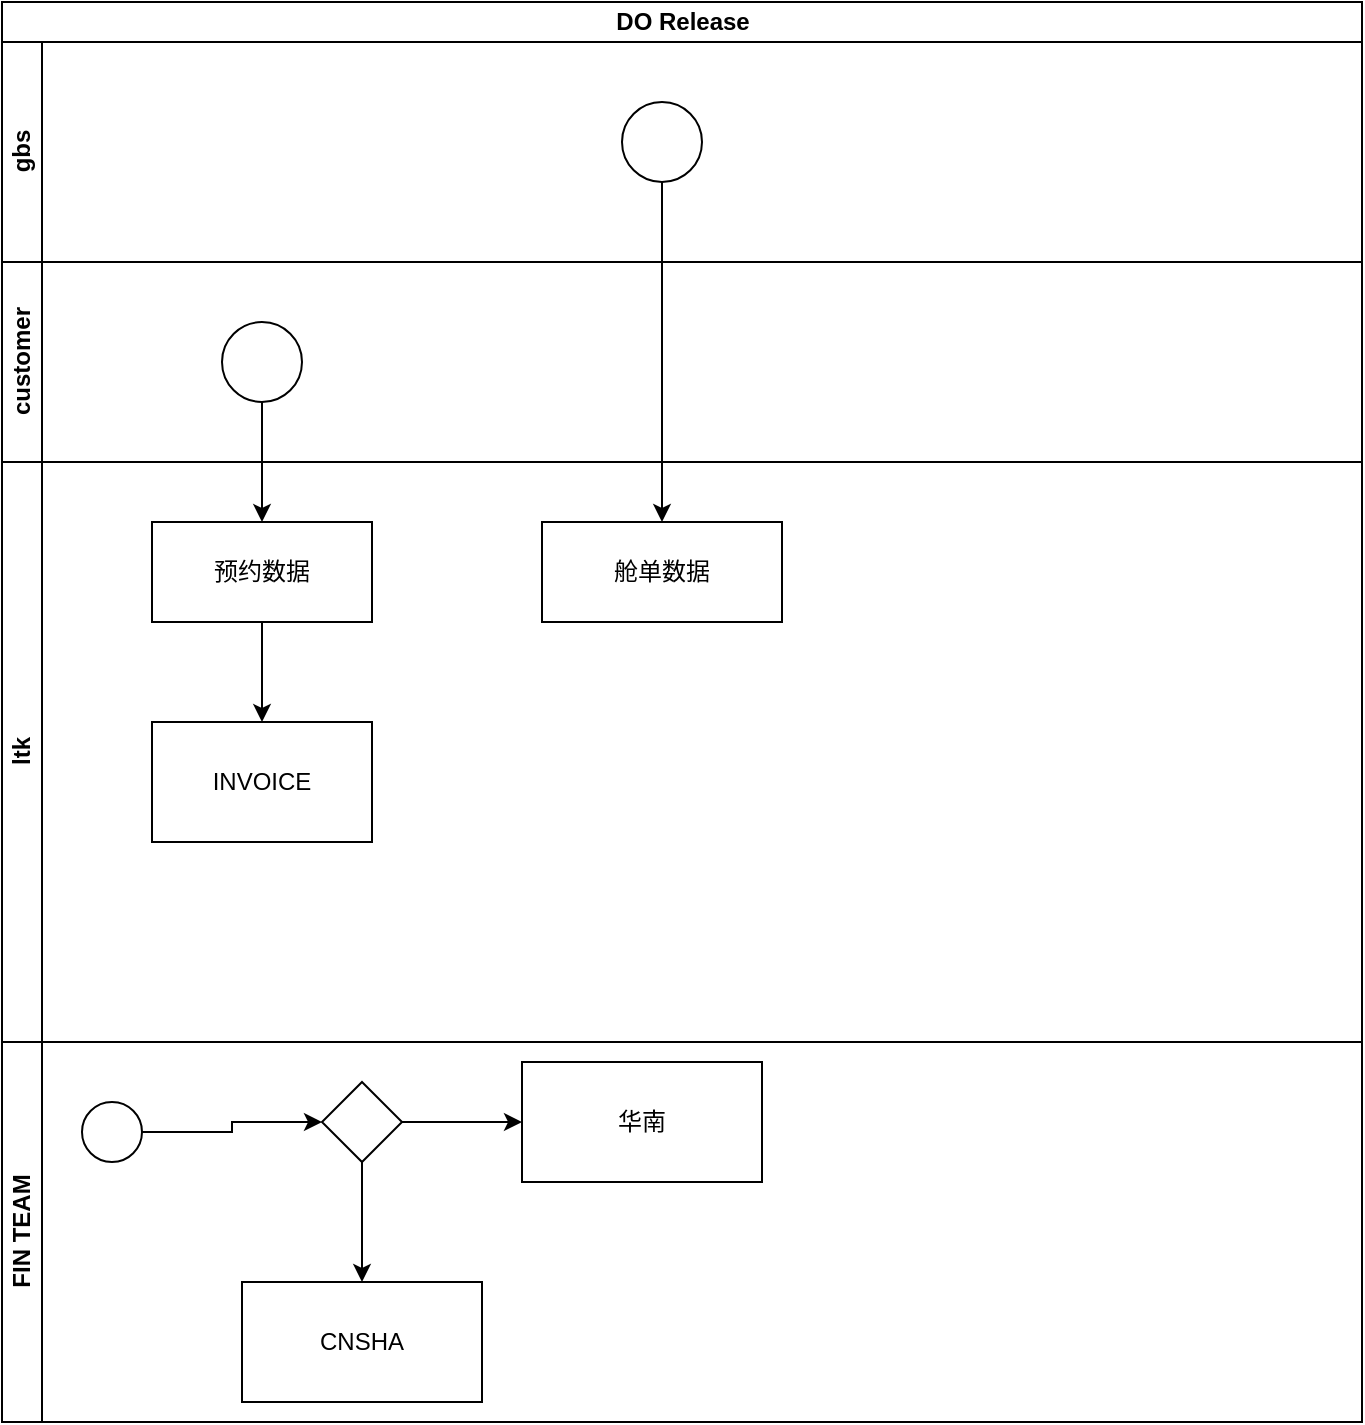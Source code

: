 <mxfile version="20.6.2" type="github">
  <diagram id="kgpKYQtTHZ0yAKxKKP6v" name="Page-1">
    <mxGraphModel dx="1182" dy="754" grid="1" gridSize="10" guides="1" tooltips="1" connect="1" arrows="1" fold="1" page="1" pageScale="1" pageWidth="850" pageHeight="1100" math="0" shadow="0">
      <root>
        <mxCell id="0" />
        <mxCell id="1" parent="0" />
        <mxCell id="cQ8S9fsIAYZrspqTVOWr-1" value="DO Release" style="swimlane;childLayout=stackLayout;resizeParent=1;resizeParentMax=0;horizontal=1;startSize=20;horizontalStack=0;html=1;" vertex="1" parent="1">
          <mxGeometry x="150" y="30" width="680" height="710" as="geometry" />
        </mxCell>
        <mxCell id="cQ8S9fsIAYZrspqTVOWr-2" value="gbs" style="swimlane;startSize=20;horizontal=0;html=1;" vertex="1" parent="cQ8S9fsIAYZrspqTVOWr-1">
          <mxGeometry y="20" width="680" height="110" as="geometry" />
        </mxCell>
        <mxCell id="cQ8S9fsIAYZrspqTVOWr-5" value="" style="ellipse;whiteSpace=wrap;html=1;aspect=fixed;" vertex="1" parent="cQ8S9fsIAYZrspqTVOWr-2">
          <mxGeometry x="310" y="30" width="40" height="40" as="geometry" />
        </mxCell>
        <mxCell id="cQ8S9fsIAYZrspqTVOWr-9" value="customer" style="swimlane;startSize=20;horizontal=0;html=1;" vertex="1" parent="cQ8S9fsIAYZrspqTVOWr-1">
          <mxGeometry y="130" width="680" height="100" as="geometry" />
        </mxCell>
        <mxCell id="cQ8S9fsIAYZrspqTVOWr-10" value="" style="ellipse;whiteSpace=wrap;html=1;aspect=fixed;" vertex="1" parent="cQ8S9fsIAYZrspqTVOWr-9">
          <mxGeometry x="110" y="30" width="40" height="40" as="geometry" />
        </mxCell>
        <mxCell id="cQ8S9fsIAYZrspqTVOWr-3" value="ltk" style="swimlane;startSize=20;horizontal=0;html=1;" vertex="1" parent="cQ8S9fsIAYZrspqTVOWr-1">
          <mxGeometry y="230" width="680" height="290" as="geometry" />
        </mxCell>
        <mxCell id="cQ8S9fsIAYZrspqTVOWr-7" value="舱单数据" style="whiteSpace=wrap;html=1;" vertex="1" parent="cQ8S9fsIAYZrspqTVOWr-3">
          <mxGeometry x="270" y="30" width="120" height="50" as="geometry" />
        </mxCell>
        <mxCell id="cQ8S9fsIAYZrspqTVOWr-17" value="" style="edgeStyle=orthogonalEdgeStyle;rounded=0;orthogonalLoop=1;jettySize=auto;html=1;" edge="1" parent="cQ8S9fsIAYZrspqTVOWr-3" source="cQ8S9fsIAYZrspqTVOWr-12" target="cQ8S9fsIAYZrspqTVOWr-16">
          <mxGeometry relative="1" as="geometry" />
        </mxCell>
        <mxCell id="cQ8S9fsIAYZrspqTVOWr-12" value="预约数据" style="whiteSpace=wrap;html=1;" vertex="1" parent="cQ8S9fsIAYZrspqTVOWr-3">
          <mxGeometry x="75" y="30" width="110" height="50" as="geometry" />
        </mxCell>
        <mxCell id="cQ8S9fsIAYZrspqTVOWr-16" value="INVOICE" style="whiteSpace=wrap;html=1;" vertex="1" parent="cQ8S9fsIAYZrspqTVOWr-3">
          <mxGeometry x="75" y="130" width="110" height="60" as="geometry" />
        </mxCell>
        <mxCell id="cQ8S9fsIAYZrspqTVOWr-8" value="" style="edgeStyle=orthogonalEdgeStyle;rounded=0;orthogonalLoop=1;jettySize=auto;html=1;" edge="1" parent="cQ8S9fsIAYZrspqTVOWr-1" source="cQ8S9fsIAYZrspqTVOWr-5" target="cQ8S9fsIAYZrspqTVOWr-7">
          <mxGeometry relative="1" as="geometry" />
        </mxCell>
        <mxCell id="cQ8S9fsIAYZrspqTVOWr-13" value="" style="edgeStyle=orthogonalEdgeStyle;rounded=0;orthogonalLoop=1;jettySize=auto;html=1;" edge="1" parent="cQ8S9fsIAYZrspqTVOWr-1" source="cQ8S9fsIAYZrspqTVOWr-10" target="cQ8S9fsIAYZrspqTVOWr-12">
          <mxGeometry relative="1" as="geometry" />
        </mxCell>
        <mxCell id="cQ8S9fsIAYZrspqTVOWr-4" value="FIN TEAM" style="swimlane;startSize=20;horizontal=0;html=1;" vertex="1" parent="cQ8S9fsIAYZrspqTVOWr-1">
          <mxGeometry y="520" width="680" height="190" as="geometry" />
        </mxCell>
        <mxCell id="cQ8S9fsIAYZrspqTVOWr-20" style="edgeStyle=orthogonalEdgeStyle;rounded=0;orthogonalLoop=1;jettySize=auto;html=1;" edge="1" parent="cQ8S9fsIAYZrspqTVOWr-4" source="cQ8S9fsIAYZrspqTVOWr-18" target="cQ8S9fsIAYZrspqTVOWr-19">
          <mxGeometry relative="1" as="geometry" />
        </mxCell>
        <mxCell id="cQ8S9fsIAYZrspqTVOWr-18" value="" style="ellipse;" vertex="1" parent="cQ8S9fsIAYZrspqTVOWr-4">
          <mxGeometry x="40" y="30" width="30" height="30" as="geometry" />
        </mxCell>
        <mxCell id="cQ8S9fsIAYZrspqTVOWr-22" value="" style="edgeStyle=orthogonalEdgeStyle;rounded=0;orthogonalLoop=1;jettySize=auto;html=1;" edge="1" parent="cQ8S9fsIAYZrspqTVOWr-4" source="cQ8S9fsIAYZrspqTVOWr-19" target="cQ8S9fsIAYZrspqTVOWr-21">
          <mxGeometry relative="1" as="geometry" />
        </mxCell>
        <mxCell id="cQ8S9fsIAYZrspqTVOWr-25" value="" style="edgeStyle=orthogonalEdgeStyle;rounded=0;orthogonalLoop=1;jettySize=auto;html=1;" edge="1" parent="cQ8S9fsIAYZrspqTVOWr-4" source="cQ8S9fsIAYZrspqTVOWr-19" target="cQ8S9fsIAYZrspqTVOWr-24">
          <mxGeometry relative="1" as="geometry" />
        </mxCell>
        <mxCell id="cQ8S9fsIAYZrspqTVOWr-19" value="" style="rhombus;whiteSpace=wrap;html=1;" vertex="1" parent="cQ8S9fsIAYZrspqTVOWr-4">
          <mxGeometry x="160" y="20" width="40" height="40" as="geometry" />
        </mxCell>
        <mxCell id="cQ8S9fsIAYZrspqTVOWr-21" value="华南" style="whiteSpace=wrap;html=1;" vertex="1" parent="cQ8S9fsIAYZrspqTVOWr-4">
          <mxGeometry x="260" y="10" width="120" height="60" as="geometry" />
        </mxCell>
        <mxCell id="cQ8S9fsIAYZrspqTVOWr-24" value="CNSHA" style="whiteSpace=wrap;html=1;" vertex="1" parent="cQ8S9fsIAYZrspqTVOWr-4">
          <mxGeometry x="120" y="120" width="120" height="60" as="geometry" />
        </mxCell>
      </root>
    </mxGraphModel>
  </diagram>
</mxfile>
